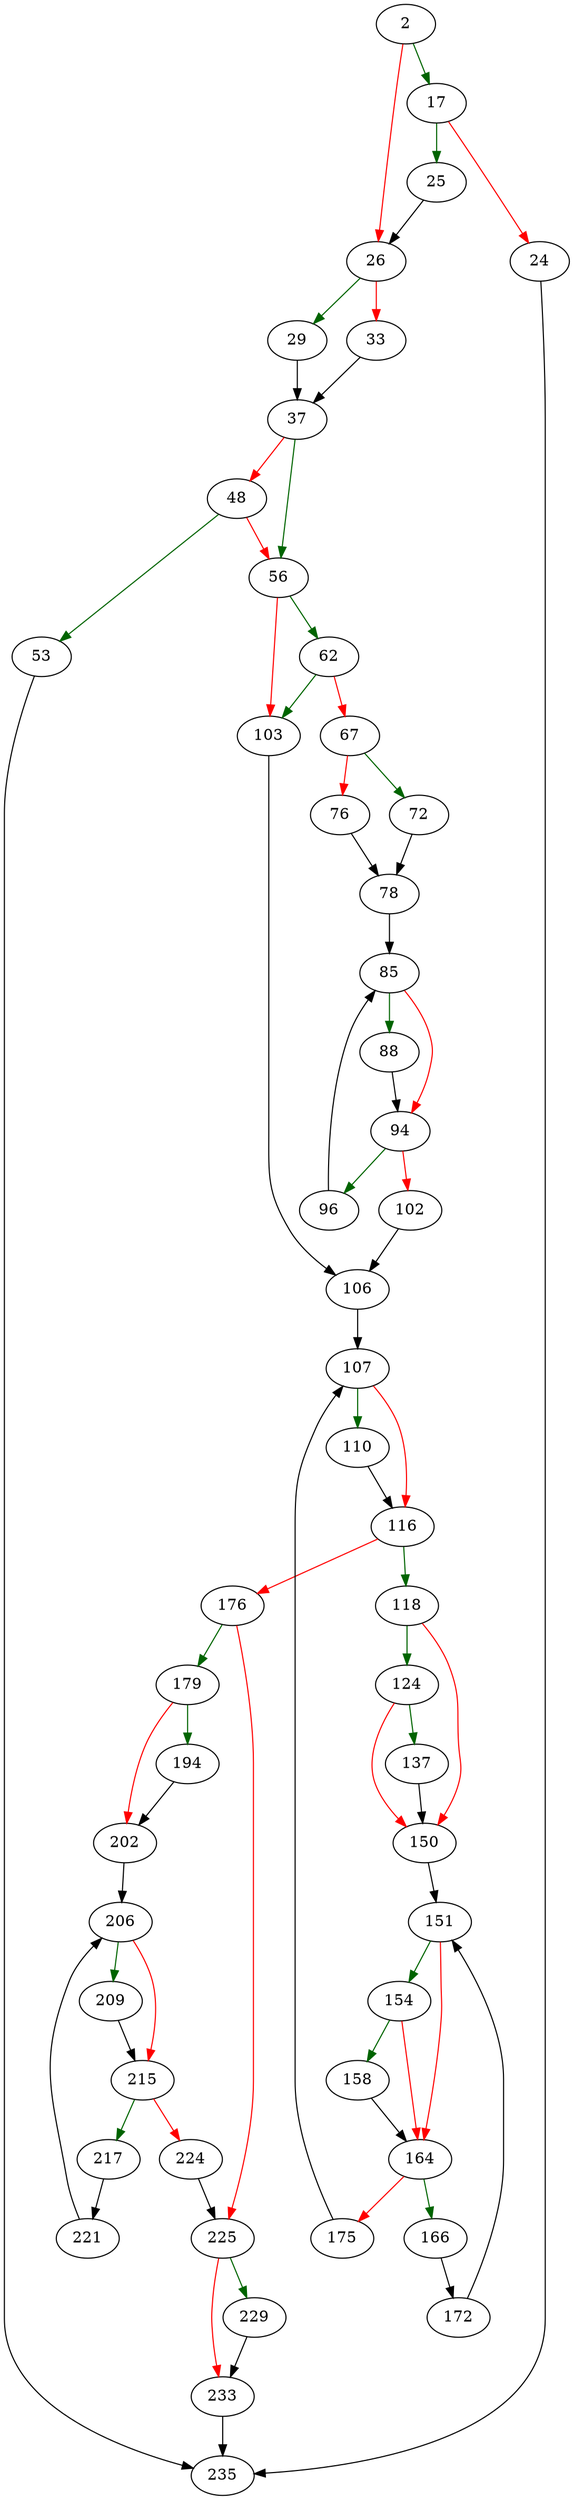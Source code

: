 strict digraph "pagerPlaybackSavepoint" {
	// Node definitions.
	2 [entry=true];
	17;
	26;
	25;
	24;
	235;
	29;
	33;
	37;
	56;
	48;
	53;
	62;
	103;
	67;
	72;
	76;
	78;
	85;
	88;
	94;
	96;
	102;
	106;
	107;
	110;
	116;
	118;
	176;
	124;
	150;
	137;
	151;
	154;
	164;
	158;
	166;
	175;
	172;
	179;
	225;
	194;
	202;
	206;
	209;
	215;
	217;
	224;
	221;
	229;
	233;

	// Edge definitions.
	2 -> 17 [
		color=darkgreen
		cond=true
	];
	2 -> 26 [
		color=red
		cond=false
	];
	17 -> 25 [
		color=darkgreen
		cond=true
	];
	17 -> 24 [
		color=red
		cond=false
	];
	26 -> 29 [
		color=darkgreen
		cond=true
	];
	26 -> 33 [
		color=red
		cond=false
	];
	25 -> 26;
	24 -> 235;
	29 -> 37;
	33 -> 37;
	37 -> 56 [
		color=darkgreen
		cond=true
	];
	37 -> 48 [
		color=red
		cond=false
	];
	56 -> 62 [
		color=darkgreen
		cond=true
	];
	56 -> 103 [
		color=red
		cond=false
	];
	48 -> 56 [
		color=red
		cond=false
	];
	48 -> 53 [
		color=darkgreen
		cond=true
	];
	53 -> 235;
	62 -> 103 [
		color=darkgreen
		cond=true
	];
	62 -> 67 [
		color=red
		cond=false
	];
	103 -> 106;
	67 -> 72 [
		color=darkgreen
		cond=true
	];
	67 -> 76 [
		color=red
		cond=false
	];
	72 -> 78;
	76 -> 78;
	78 -> 85;
	85 -> 88 [
		color=darkgreen
		cond=true
	];
	85 -> 94 [
		color=red
		cond=false
	];
	88 -> 94;
	94 -> 96 [
		color=darkgreen
		cond=true
	];
	94 -> 102 [
		color=red
		cond=false
	];
	96 -> 85;
	102 -> 106;
	106 -> 107;
	107 -> 110 [
		color=darkgreen
		cond=true
	];
	107 -> 116 [
		color=red
		cond=false
	];
	110 -> 116;
	116 -> 118 [
		color=darkgreen
		cond=true
	];
	116 -> 176 [
		color=red
		cond=false
	];
	118 -> 124 [
		color=darkgreen
		cond=true
	];
	118 -> 150 [
		color=red
		cond=false
	];
	176 -> 179 [
		color=darkgreen
		cond=true
	];
	176 -> 225 [
		color=red
		cond=false
	];
	124 -> 150 [
		color=red
		cond=false
	];
	124 -> 137 [
		color=darkgreen
		cond=true
	];
	150 -> 151;
	137 -> 150;
	151 -> 154 [
		color=darkgreen
		cond=true
	];
	151 -> 164 [
		color=red
		cond=false
	];
	154 -> 164 [
		color=red
		cond=false
	];
	154 -> 158 [
		color=darkgreen
		cond=true
	];
	164 -> 166 [
		color=darkgreen
		cond=true
	];
	164 -> 175 [
		color=red
		cond=false
	];
	158 -> 164;
	166 -> 172;
	175 -> 107;
	172 -> 151;
	179 -> 194 [
		color=darkgreen
		cond=true
	];
	179 -> 202 [
		color=red
		cond=false
	];
	225 -> 229 [
		color=darkgreen
		cond=true
	];
	225 -> 233 [
		color=red
		cond=false
	];
	194 -> 202;
	202 -> 206;
	206 -> 209 [
		color=darkgreen
		cond=true
	];
	206 -> 215 [
		color=red
		cond=false
	];
	209 -> 215;
	215 -> 217 [
		color=darkgreen
		cond=true
	];
	215 -> 224 [
		color=red
		cond=false
	];
	217 -> 221;
	224 -> 225;
	221 -> 206;
	229 -> 233;
	233 -> 235;
}